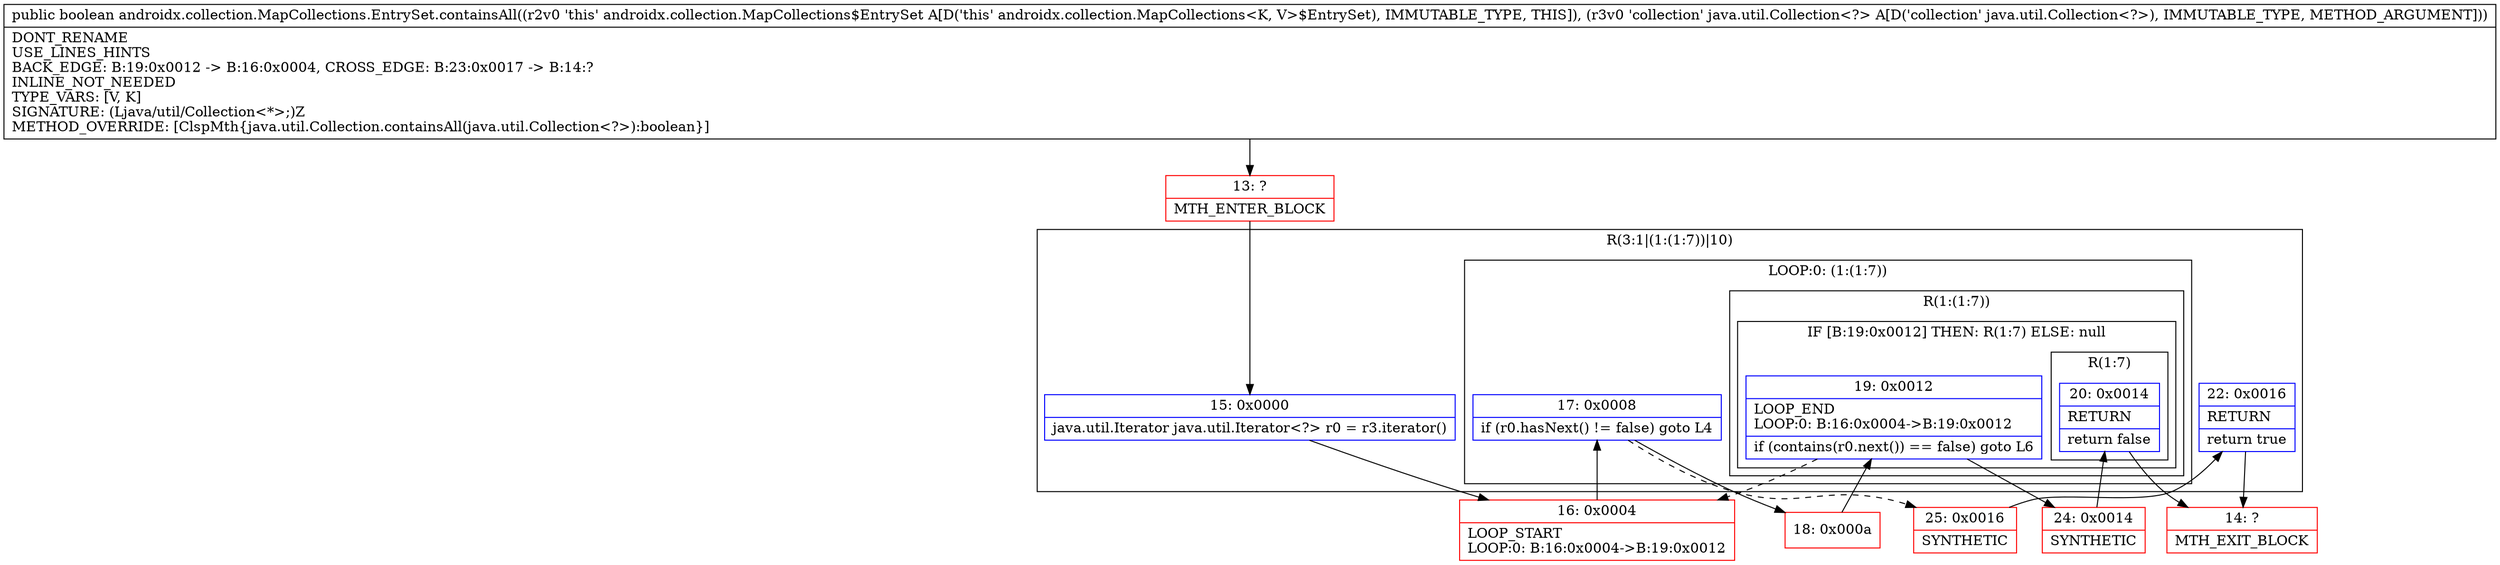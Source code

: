 digraph "CFG forandroidx.collection.MapCollections.EntrySet.containsAll(Ljava\/util\/Collection;)Z" {
subgraph cluster_Region_1176934993 {
label = "R(3:1|(1:(1:7))|10)";
node [shape=record,color=blue];
Node_15 [shape=record,label="{15\:\ 0x0000|java.util.Iterator java.util.Iterator\<?\> r0 = r3.iterator()\l}"];
subgraph cluster_LoopRegion_286915078 {
label = "LOOP:0: (1:(1:7))";
node [shape=record,color=blue];
Node_17 [shape=record,label="{17\:\ 0x0008|if (r0.hasNext() != false) goto L4\l}"];
subgraph cluster_Region_149677503 {
label = "R(1:(1:7))";
node [shape=record,color=blue];
subgraph cluster_IfRegion_266807012 {
label = "IF [B:19:0x0012] THEN: R(1:7) ELSE: null";
node [shape=record,color=blue];
Node_19 [shape=record,label="{19\:\ 0x0012|LOOP_END\lLOOP:0: B:16:0x0004\-\>B:19:0x0012\l|if (contains(r0.next()) == false) goto L6\l}"];
subgraph cluster_Region_1758284031 {
label = "R(1:7)";
node [shape=record,color=blue];
Node_20 [shape=record,label="{20\:\ 0x0014|RETURN\l|return false\l}"];
}
}
}
}
Node_22 [shape=record,label="{22\:\ 0x0016|RETURN\l|return true\l}"];
}
Node_13 [shape=record,color=red,label="{13\:\ ?|MTH_ENTER_BLOCK\l}"];
Node_16 [shape=record,color=red,label="{16\:\ 0x0004|LOOP_START\lLOOP:0: B:16:0x0004\-\>B:19:0x0012\l}"];
Node_18 [shape=record,color=red,label="{18\:\ 0x000a}"];
Node_24 [shape=record,color=red,label="{24\:\ 0x0014|SYNTHETIC\l}"];
Node_14 [shape=record,color=red,label="{14\:\ ?|MTH_EXIT_BLOCK\l}"];
Node_25 [shape=record,color=red,label="{25\:\ 0x0016|SYNTHETIC\l}"];
MethodNode[shape=record,label="{public boolean androidx.collection.MapCollections.EntrySet.containsAll((r2v0 'this' androidx.collection.MapCollections$EntrySet A[D('this' androidx.collection.MapCollections\<K, V\>$EntrySet), IMMUTABLE_TYPE, THIS]), (r3v0 'collection' java.util.Collection\<?\> A[D('collection' java.util.Collection\<?\>), IMMUTABLE_TYPE, METHOD_ARGUMENT]))  | DONT_RENAME\lUSE_LINES_HINTS\lBACK_EDGE: B:19:0x0012 \-\> B:16:0x0004, CROSS_EDGE: B:23:0x0017 \-\> B:14:?\lINLINE_NOT_NEEDED\lTYPE_VARS: [V, K]\lSIGNATURE: (Ljava\/util\/Collection\<*\>;)Z\lMETHOD_OVERRIDE: [ClspMth\{java.util.Collection.containsAll(java.util.Collection\<?\>):boolean\}]\l}"];
MethodNode -> Node_13;Node_15 -> Node_16;
Node_17 -> Node_18;
Node_17 -> Node_25[style=dashed];
Node_19 -> Node_16[style=dashed];
Node_19 -> Node_24;
Node_20 -> Node_14;
Node_22 -> Node_14;
Node_13 -> Node_15;
Node_16 -> Node_17;
Node_18 -> Node_19;
Node_24 -> Node_20;
Node_25 -> Node_22;
}

